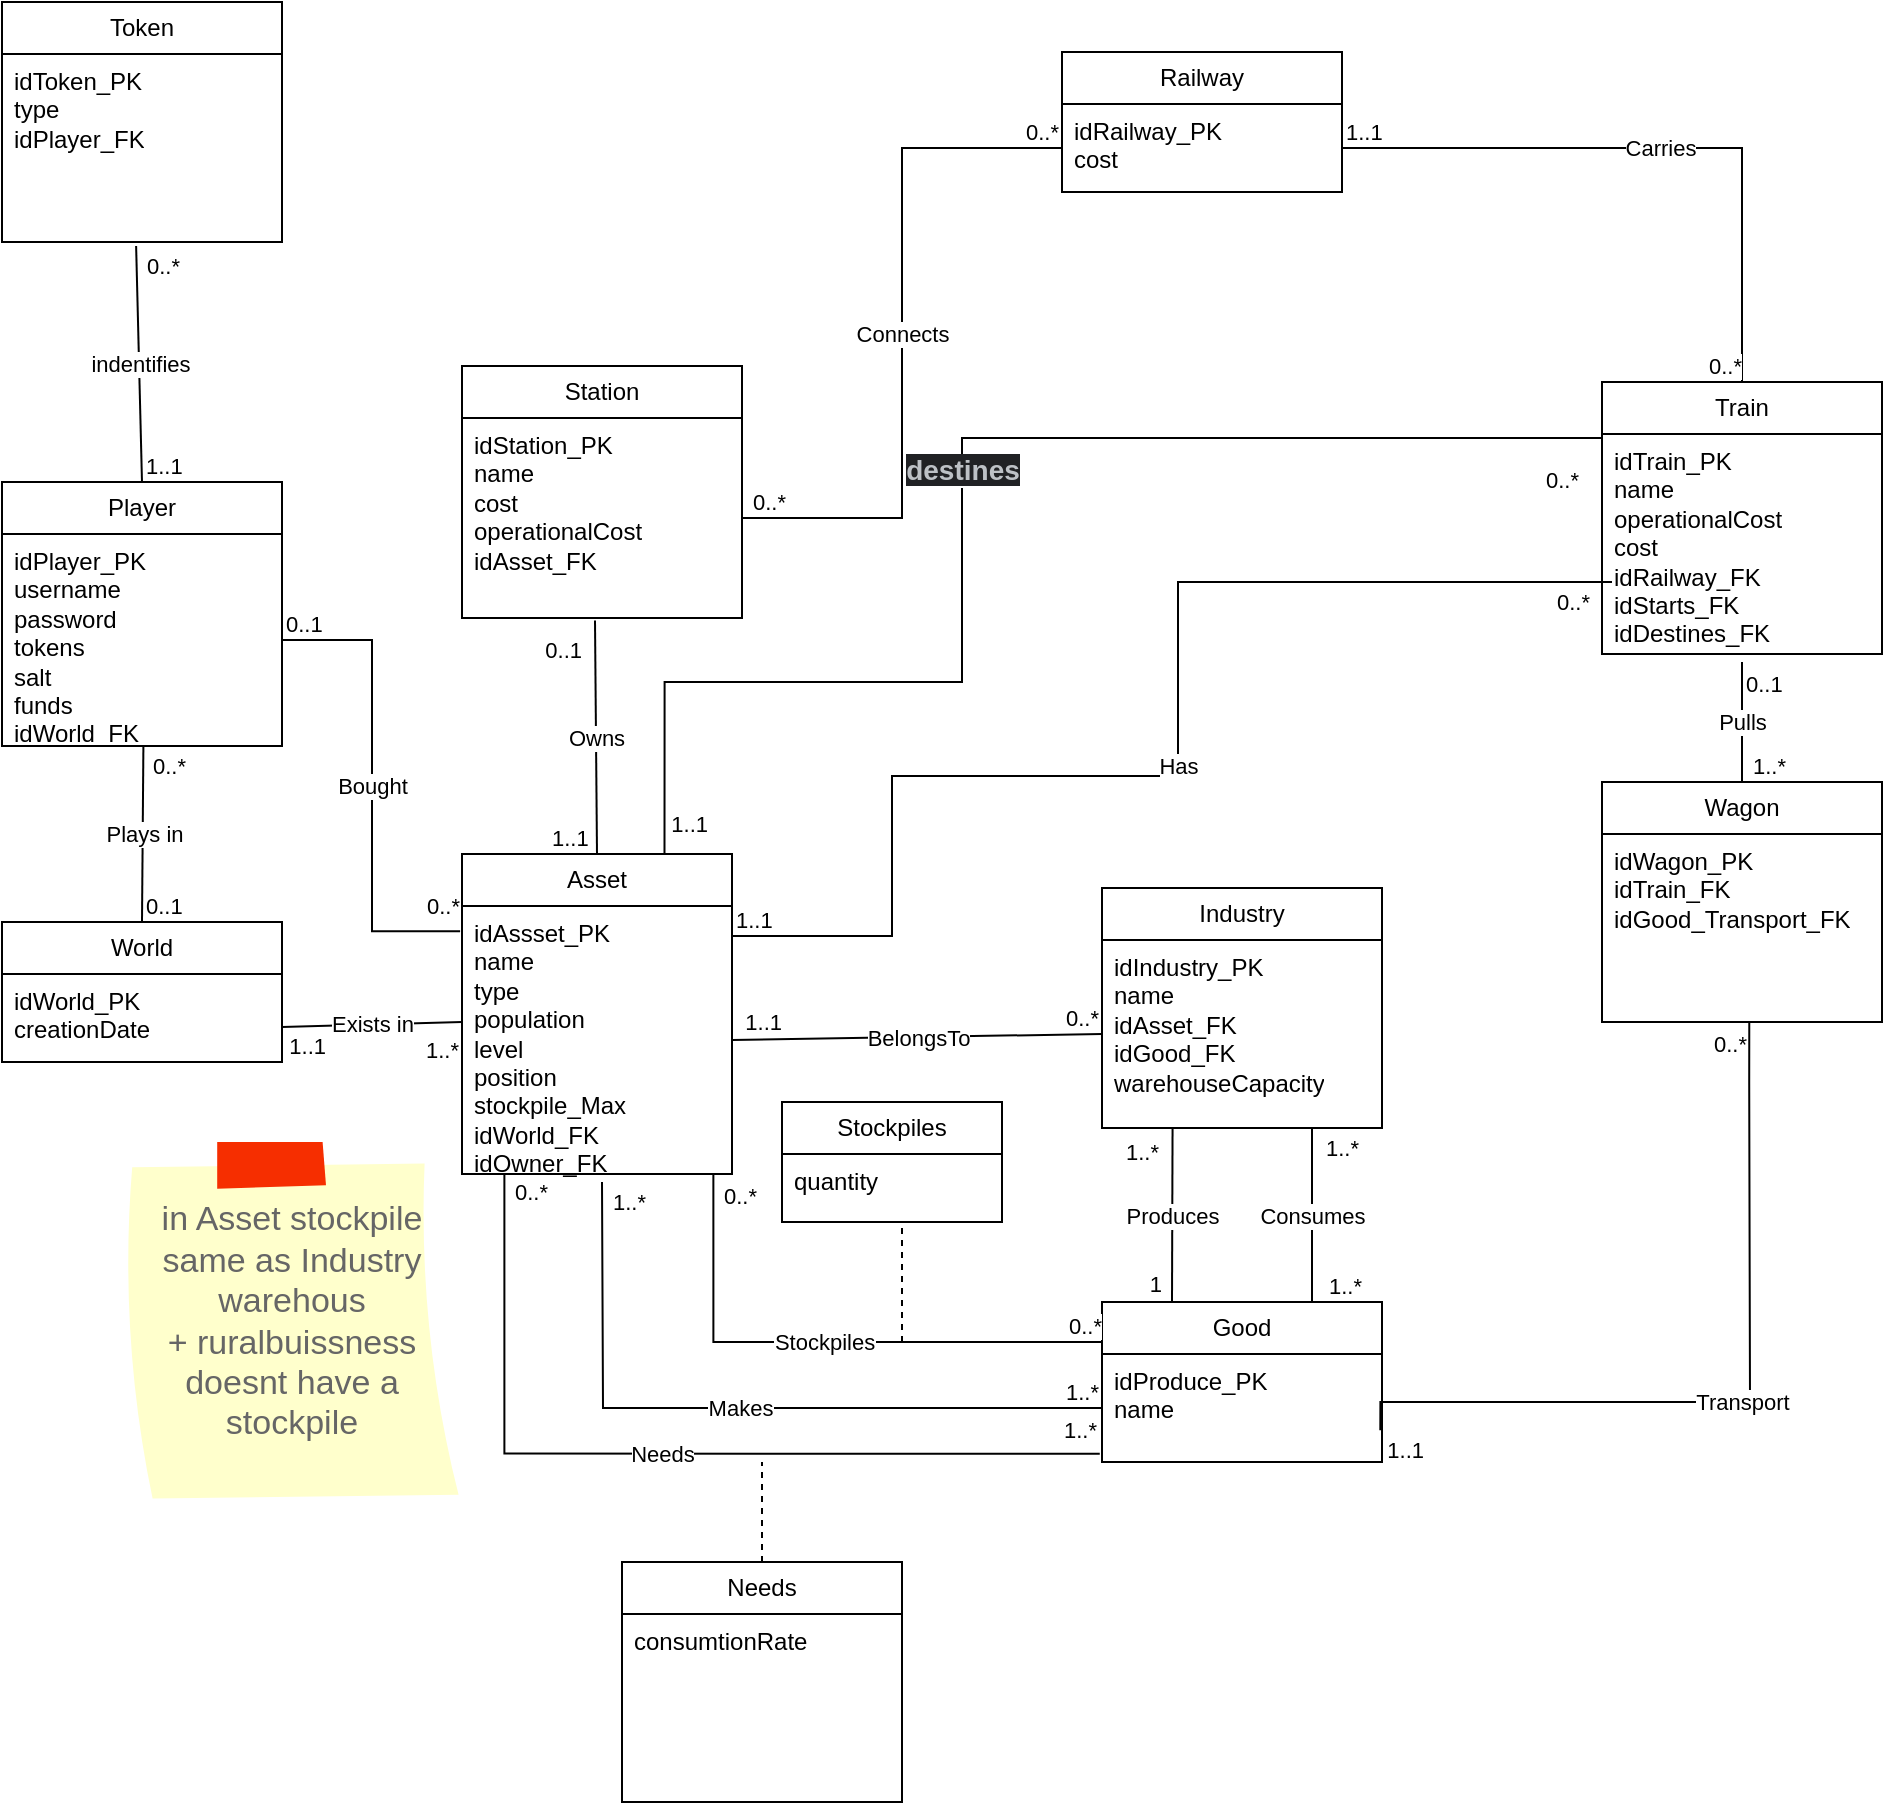 <mxfile>
    <diagram name="Page-1" id="iOuRqfUdjlF2QSnf6yrc">
        <mxGraphModel dx="678" dy="1501" grid="1" gridSize="10" guides="1" tooltips="1" connect="1" arrows="1" fold="1" page="1" pageScale="1" pageWidth="850" pageHeight="1100" math="0" shadow="0">
            <root>
                <mxCell id="0"/>
                <mxCell id="1" parent="0"/>
                <mxCell id="L3EQUS6Kodnhl2BeCCfc-5" value="Industry" style="swimlane;fontStyle=0;childLayout=stackLayout;horizontal=1;startSize=26;fillColor=none;horizontalStack=0;resizeParent=1;resizeParentMax=0;resizeLast=0;collapsible=1;marginBottom=0;whiteSpace=wrap;html=1;" parent="1" vertex="1">
                    <mxGeometry x="610" y="283" width="140" height="120" as="geometry"/>
                </mxCell>
                <mxCell id="L3EQUS6Kodnhl2BeCCfc-6" value="idIndustry_PK&lt;br&gt;name&lt;br&gt;idAsset_FK&lt;br&gt;idGood_FK&lt;br&gt;warehouseCapacity" style="text;strokeColor=none;fillColor=none;align=left;verticalAlign=top;spacingLeft=4;spacingRight=4;overflow=hidden;rotatable=0;points=[[0,0.5],[1,0.5]];portConstraint=eastwest;whiteSpace=wrap;html=1;" parent="L3EQUS6Kodnhl2BeCCfc-5" vertex="1">
                    <mxGeometry y="26" width="140" height="94" as="geometry"/>
                </mxCell>
                <mxCell id="L3EQUS6Kodnhl2BeCCfc-13" value="Railway" style="swimlane;fontStyle=0;childLayout=stackLayout;horizontal=1;startSize=26;fillColor=none;horizontalStack=0;resizeParent=1;resizeParentMax=0;resizeLast=0;collapsible=1;marginBottom=0;whiteSpace=wrap;html=1;" parent="1" vertex="1">
                    <mxGeometry x="590" y="-135" width="140" height="70" as="geometry"/>
                </mxCell>
                <mxCell id="L3EQUS6Kodnhl2BeCCfc-14" value="idRailway_PK&lt;br&gt;cost" style="text;strokeColor=none;fillColor=none;align=left;verticalAlign=top;spacingLeft=4;spacingRight=4;overflow=hidden;rotatable=0;points=[[0,0.5],[1,0.5]];portConstraint=eastwest;whiteSpace=wrap;html=1;" parent="L3EQUS6Kodnhl2BeCCfc-13" vertex="1">
                    <mxGeometry y="26" width="140" height="44" as="geometry"/>
                </mxCell>
                <mxCell id="L3EQUS6Kodnhl2BeCCfc-15" value="Station" style="swimlane;fontStyle=0;childLayout=stackLayout;horizontal=1;startSize=26;fillColor=none;horizontalStack=0;resizeParent=1;resizeParentMax=0;resizeLast=0;collapsible=1;marginBottom=0;whiteSpace=wrap;html=1;" parent="1" vertex="1">
                    <mxGeometry x="290" y="22" width="140" height="126" as="geometry"/>
                </mxCell>
                <mxCell id="L3EQUS6Kodnhl2BeCCfc-16" value="idStation_PK&lt;br&gt;name&lt;br&gt;cost&lt;br&gt;operationalCost&lt;br&gt;idAsset_FK" style="text;strokeColor=none;fillColor=none;align=left;verticalAlign=top;spacingLeft=4;spacingRight=4;overflow=hidden;rotatable=0;points=[[0,0.5],[1,0.5]];portConstraint=eastwest;whiteSpace=wrap;html=1;" parent="L3EQUS6Kodnhl2BeCCfc-15" vertex="1">
                    <mxGeometry y="26" width="140" height="100" as="geometry"/>
                </mxCell>
                <mxCell id="L3EQUS6Kodnhl2BeCCfc-17" value="World" style="swimlane;fontStyle=0;childLayout=stackLayout;horizontal=1;startSize=26;fillColor=none;horizontalStack=0;resizeParent=1;resizeParentMax=0;resizeLast=0;collapsible=1;marginBottom=0;whiteSpace=wrap;html=1;" parent="1" vertex="1">
                    <mxGeometry x="60" y="300" width="140" height="70" as="geometry"/>
                </mxCell>
                <mxCell id="L3EQUS6Kodnhl2BeCCfc-18" value="idWorld_PK&lt;br&gt;creationDate" style="text;strokeColor=none;fillColor=none;align=left;verticalAlign=top;spacingLeft=4;spacingRight=4;overflow=hidden;rotatable=0;points=[[0,0.5],[1,0.5]];portConstraint=eastwest;whiteSpace=wrap;html=1;" parent="L3EQUS6Kodnhl2BeCCfc-17" vertex="1">
                    <mxGeometry y="26" width="140" height="44" as="geometry"/>
                </mxCell>
                <mxCell id="L3EQUS6Kodnhl2BeCCfc-19" value="Player" style="swimlane;fontStyle=0;childLayout=stackLayout;horizontal=1;startSize=26;fillColor=none;horizontalStack=0;resizeParent=1;resizeParentMax=0;resizeLast=0;collapsible=1;marginBottom=0;whiteSpace=wrap;html=1;" parent="1" vertex="1">
                    <mxGeometry x="60" y="80" width="140" height="132" as="geometry"/>
                </mxCell>
                <mxCell id="L3EQUS6Kodnhl2BeCCfc-20" value="idPlayer_PK&lt;br&gt;username&lt;br&gt;password&lt;br&gt;tokens&lt;br&gt;salt&lt;br&gt;funds&lt;br&gt;idWorld_FK" style="text;strokeColor=none;fillColor=none;align=left;verticalAlign=top;spacingLeft=4;spacingRight=4;overflow=hidden;rotatable=0;points=[[0,0.5],[1,0.5]];portConstraint=eastwest;whiteSpace=wrap;html=1;" parent="L3EQUS6Kodnhl2BeCCfc-19" vertex="1">
                    <mxGeometry y="26" width="140" height="106" as="geometry"/>
                </mxCell>
                <mxCell id="L3EQUS6Kodnhl2BeCCfc-29" value="Good" style="swimlane;fontStyle=0;childLayout=stackLayout;horizontal=1;startSize=26;fillColor=none;horizontalStack=0;resizeParent=1;resizeParentMax=0;resizeLast=0;collapsible=1;marginBottom=0;whiteSpace=wrap;html=1;" parent="1" vertex="1">
                    <mxGeometry x="610" y="490" width="140" height="80" as="geometry"/>
                </mxCell>
                <mxCell id="L3EQUS6Kodnhl2BeCCfc-30" value="idProduce_PK&lt;br&gt;name" style="text;strokeColor=none;fillColor=none;align=left;verticalAlign=top;spacingLeft=4;spacingRight=4;overflow=hidden;rotatable=0;points=[[0,0.5],[1,0.5]];portConstraint=eastwest;whiteSpace=wrap;html=1;" parent="L3EQUS6Kodnhl2BeCCfc-29" vertex="1">
                    <mxGeometry y="26" width="140" height="54" as="geometry"/>
                </mxCell>
                <mxCell id="L3EQUS6Kodnhl2BeCCfc-33" value="Train" style="swimlane;fontStyle=0;childLayout=stackLayout;horizontal=1;startSize=26;fillColor=none;horizontalStack=0;resizeParent=1;resizeParentMax=0;resizeLast=0;collapsible=1;marginBottom=0;whiteSpace=wrap;html=1;" parent="1" vertex="1">
                    <mxGeometry x="860" y="30" width="140" height="136" as="geometry"/>
                </mxCell>
                <mxCell id="L3EQUS6Kodnhl2BeCCfc-34" value="idTrain_PK&lt;br&gt;name&lt;br&gt;operationalCost&lt;br&gt;cost&lt;br&gt;idRailway_FK&lt;br&gt;idStarts_FK&lt;br&gt;idDestines_FK" style="text;strokeColor=none;fillColor=none;align=left;verticalAlign=top;spacingLeft=4;spacingRight=4;overflow=hidden;rotatable=0;points=[[0,0.5],[1,0.5]];portConstraint=eastwest;whiteSpace=wrap;html=1;" parent="L3EQUS6Kodnhl2BeCCfc-33" vertex="1">
                    <mxGeometry y="26" width="140" height="110" as="geometry"/>
                </mxCell>
                <mxCell id="25" value="" style="endArrow=none;html=1;rounded=0;endFill=0;entryX=0.5;entryY=0;entryDx=0;entryDy=0;" parent="L3EQUS6Kodnhl2BeCCfc-33" target="23" edge="1">
                    <mxGeometry relative="1" as="geometry">
                        <mxPoint x="70" y="140" as="sourcePoint"/>
                        <mxPoint x="69.71" y="180" as="targetPoint"/>
                    </mxGeometry>
                </mxCell>
                <mxCell id="26" value="Pulls" style="edgeLabel;resizable=0;html=1;align=center;verticalAlign=middle;" parent="25" connectable="0" vertex="1">
                    <mxGeometry relative="1" as="geometry"/>
                </mxCell>
                <mxCell id="27" value="0..1" style="edgeLabel;resizable=0;html=1;align=left;verticalAlign=bottom;" parent="25" connectable="0" vertex="1">
                    <mxGeometry x="-1" relative="1" as="geometry">
                        <mxPoint y="19" as="offset"/>
                    </mxGeometry>
                </mxCell>
                <mxCell id="28" value="1..*" style="edgeLabel;resizable=0;html=1;align=right;verticalAlign=bottom;" parent="25" connectable="0" vertex="1">
                    <mxGeometry x="1" relative="1" as="geometry">
                        <mxPoint x="22" as="offset"/>
                    </mxGeometry>
                </mxCell>
                <mxCell id="L3EQUS6Kodnhl2BeCCfc-40" value="" style="endArrow=none;html=1;rounded=0;endFill=0;entryX=0.25;entryY=0;entryDx=0;entryDy=0;exitX=0.252;exitY=1;exitDx=0;exitDy=0;exitPerimeter=0;" parent="1" source="L3EQUS6Kodnhl2BeCCfc-6" target="L3EQUS6Kodnhl2BeCCfc-29" edge="1">
                    <mxGeometry relative="1" as="geometry">
                        <mxPoint x="645" y="390" as="sourcePoint"/>
                        <mxPoint x="570" y="600" as="targetPoint"/>
                    </mxGeometry>
                </mxCell>
                <mxCell id="L3EQUS6Kodnhl2BeCCfc-41" value="Produces" style="edgeLabel;resizable=0;html=1;align=center;verticalAlign=middle;" parent="L3EQUS6Kodnhl2BeCCfc-40" connectable="0" vertex="1">
                    <mxGeometry relative="1" as="geometry"/>
                </mxCell>
                <mxCell id="L3EQUS6Kodnhl2BeCCfc-42" value="1..*" style="edgeLabel;resizable=0;html=1;align=left;verticalAlign=bottom;" parent="L3EQUS6Kodnhl2BeCCfc-40" connectable="0" vertex="1">
                    <mxGeometry x="-1" relative="1" as="geometry">
                        <mxPoint x="-25" y="20" as="offset"/>
                    </mxGeometry>
                </mxCell>
                <mxCell id="L3EQUS6Kodnhl2BeCCfc-43" value="1" style="edgeLabel;resizable=0;html=1;align=right;verticalAlign=bottom;" parent="L3EQUS6Kodnhl2BeCCfc-40" connectable="0" vertex="1">
                    <mxGeometry x="1" relative="1" as="geometry">
                        <mxPoint x="-5" as="offset"/>
                    </mxGeometry>
                </mxCell>
                <mxCell id="L3EQUS6Kodnhl2BeCCfc-44" value="" style="endArrow=none;html=1;rounded=0;endFill=0;entryX=0.75;entryY=0;entryDx=0;entryDy=0;exitX=0.75;exitY=1;exitDx=0;exitDy=0;" parent="1" source="L3EQUS6Kodnhl2BeCCfc-5" target="L3EQUS6Kodnhl2BeCCfc-29" edge="1">
                    <mxGeometry relative="1" as="geometry">
                        <mxPoint x="710" y="390" as="sourcePoint"/>
                        <mxPoint x="700" y="630" as="targetPoint"/>
                    </mxGeometry>
                </mxCell>
                <mxCell id="L3EQUS6Kodnhl2BeCCfc-45" value="Consumes" style="edgeLabel;resizable=0;html=1;align=center;verticalAlign=middle;" parent="L3EQUS6Kodnhl2BeCCfc-44" connectable="0" vertex="1">
                    <mxGeometry relative="1" as="geometry"/>
                </mxCell>
                <mxCell id="L3EQUS6Kodnhl2BeCCfc-46" value="1..*" style="edgeLabel;resizable=0;html=1;align=left;verticalAlign=bottom;" parent="L3EQUS6Kodnhl2BeCCfc-44" connectable="0" vertex="1">
                    <mxGeometry x="-1" relative="1" as="geometry">
                        <mxPoint x="5" y="18" as="offset"/>
                    </mxGeometry>
                </mxCell>
                <mxCell id="L3EQUS6Kodnhl2BeCCfc-47" value="1..*" style="edgeLabel;resizable=0;html=1;align=right;verticalAlign=bottom;" parent="L3EQUS6Kodnhl2BeCCfc-44" connectable="0" vertex="1">
                    <mxGeometry x="1" relative="1" as="geometry">
                        <mxPoint x="25" as="offset"/>
                    </mxGeometry>
                </mxCell>
                <mxCell id="L3EQUS6Kodnhl2BeCCfc-49" value="" style="endArrow=none;html=1;rounded=0;endFill=0;exitX=0;exitY=0.5;exitDx=0;exitDy=0;entryX=1;entryY=0.5;entryDx=0;entryDy=0;" parent="1" source="L3EQUS6Kodnhl2BeCCfc-6" target="8" edge="1">
                    <mxGeometry relative="1" as="geometry">
                        <mxPoint x="520" y="290" as="sourcePoint"/>
                        <mxPoint x="460" y="348" as="targetPoint"/>
                    </mxGeometry>
                </mxCell>
                <mxCell id="L3EQUS6Kodnhl2BeCCfc-50" value="BelongsTo" style="edgeLabel;resizable=0;html=1;align=center;verticalAlign=middle;" parent="L3EQUS6Kodnhl2BeCCfc-49" connectable="0" vertex="1">
                    <mxGeometry relative="1" as="geometry"/>
                </mxCell>
                <mxCell id="L3EQUS6Kodnhl2BeCCfc-51" value="0..*" style="edgeLabel;resizable=0;html=1;align=left;verticalAlign=bottom;" parent="L3EQUS6Kodnhl2BeCCfc-49" connectable="0" vertex="1">
                    <mxGeometry x="-1" relative="1" as="geometry">
                        <mxPoint x="-20" as="offset"/>
                    </mxGeometry>
                </mxCell>
                <mxCell id="L3EQUS6Kodnhl2BeCCfc-52" value="1..1" style="edgeLabel;resizable=0;html=1;align=right;verticalAlign=bottom;" parent="L3EQUS6Kodnhl2BeCCfc-49" connectable="0" vertex="1">
                    <mxGeometry x="1" relative="1" as="geometry">
                        <mxPoint x="25" as="offset"/>
                    </mxGeometry>
                </mxCell>
                <mxCell id="L3EQUS6Kodnhl2BeCCfc-53" value="" style="endArrow=none;html=1;rounded=0;endFill=0;exitX=1;exitY=0.5;exitDx=0;exitDy=0;entryX=0.5;entryY=0;entryDx=0;entryDy=0;edgeStyle=orthogonalEdgeStyle;" parent="1" source="L3EQUS6Kodnhl2BeCCfc-14" target="L3EQUS6Kodnhl2BeCCfc-33" edge="1">
                    <mxGeometry relative="1" as="geometry">
                        <mxPoint x="740" y="185" as="sourcePoint"/>
                        <mxPoint x="900" y="185" as="targetPoint"/>
                    </mxGeometry>
                </mxCell>
                <mxCell id="L3EQUS6Kodnhl2BeCCfc-54" value="Carries" style="edgeLabel;resizable=0;html=1;align=center;verticalAlign=middle;" parent="L3EQUS6Kodnhl2BeCCfc-53" connectable="0" vertex="1">
                    <mxGeometry relative="1" as="geometry"/>
                </mxCell>
                <mxCell id="L3EQUS6Kodnhl2BeCCfc-55" value="1..1" style="edgeLabel;resizable=0;html=1;align=left;verticalAlign=bottom;" parent="L3EQUS6Kodnhl2BeCCfc-53" connectable="0" vertex="1">
                    <mxGeometry x="-1" relative="1" as="geometry"/>
                </mxCell>
                <mxCell id="L3EQUS6Kodnhl2BeCCfc-56" value="0..*" style="edgeLabel;resizable=0;html=1;align=right;verticalAlign=bottom;" parent="L3EQUS6Kodnhl2BeCCfc-53" connectable="0" vertex="1">
                    <mxGeometry x="1" relative="1" as="geometry"/>
                </mxCell>
                <mxCell id="L3EQUS6Kodnhl2BeCCfc-58" value="" style="endArrow=none;html=1;rounded=0;endFill=0;entryX=0;entryY=0.25;entryDx=0;entryDy=0;edgeStyle=orthogonalEdgeStyle;exitX=0.931;exitY=1.003;exitDx=0;exitDy=0;exitPerimeter=0;" parent="1" source="8" target="L3EQUS6Kodnhl2BeCCfc-29" edge="1">
                    <mxGeometry relative="1" as="geometry">
                        <mxPoint x="355" y="440" as="sourcePoint"/>
                        <mxPoint x="990" y="420" as="targetPoint"/>
                        <Array as="points">
                            <mxPoint x="416" y="510"/>
                        </Array>
                    </mxGeometry>
                </mxCell>
                <mxCell id="L3EQUS6Kodnhl2BeCCfc-59" value="Stockpiles" style="edgeLabel;resizable=0;html=1;align=center;verticalAlign=middle;" parent="L3EQUS6Kodnhl2BeCCfc-58" connectable="0" vertex="1">
                    <mxGeometry relative="1" as="geometry"/>
                </mxCell>
                <mxCell id="L3EQUS6Kodnhl2BeCCfc-60" value="0..*" style="edgeLabel;resizable=0;html=1;align=left;verticalAlign=bottom;" parent="L3EQUS6Kodnhl2BeCCfc-58" connectable="0" vertex="1">
                    <mxGeometry x="-1" relative="1" as="geometry">
                        <mxPoint x="3" y="19" as="offset"/>
                    </mxGeometry>
                </mxCell>
                <mxCell id="L3EQUS6Kodnhl2BeCCfc-61" value="0..*" style="edgeLabel;resizable=0;html=1;align=right;verticalAlign=bottom;" parent="L3EQUS6Kodnhl2BeCCfc-58" connectable="0" vertex="1">
                    <mxGeometry x="1" relative="1" as="geometry">
                        <mxPoint as="offset"/>
                    </mxGeometry>
                </mxCell>
                <mxCell id="L3EQUS6Kodnhl2BeCCfc-66" value="" style="endArrow=none;html=1;rounded=0;endFill=0;entryX=0.475;entryY=1.012;entryDx=0;entryDy=0;entryPerimeter=0;exitX=0.5;exitY=0;exitDx=0;exitDy=0;" parent="1" source="7" target="L3EQUS6Kodnhl2BeCCfc-16" edge="1">
                    <mxGeometry relative="1" as="geometry">
                        <mxPoint x="357" y="230" as="sourcePoint"/>
                        <mxPoint x="599" y="117" as="targetPoint"/>
                    </mxGeometry>
                </mxCell>
                <mxCell id="L3EQUS6Kodnhl2BeCCfc-67" value="Owns" style="edgeLabel;resizable=0;html=1;align=center;verticalAlign=middle;" parent="L3EQUS6Kodnhl2BeCCfc-66" connectable="0" vertex="1">
                    <mxGeometry relative="1" as="geometry"/>
                </mxCell>
                <mxCell id="L3EQUS6Kodnhl2BeCCfc-68" value="1..1" style="edgeLabel;resizable=0;html=1;align=left;verticalAlign=bottom;" parent="L3EQUS6Kodnhl2BeCCfc-66" connectable="0" vertex="1">
                    <mxGeometry x="-1" relative="1" as="geometry">
                        <mxPoint x="-25" as="offset"/>
                    </mxGeometry>
                </mxCell>
                <mxCell id="L3EQUS6Kodnhl2BeCCfc-69" value="0..1" style="edgeLabel;resizable=0;html=1;align=right;verticalAlign=bottom;" parent="L3EQUS6Kodnhl2BeCCfc-66" connectable="0" vertex="1">
                    <mxGeometry x="1" relative="1" as="geometry">
                        <mxPoint x="-6" y="23" as="offset"/>
                    </mxGeometry>
                </mxCell>
                <mxCell id="2" value="" style="endArrow=none;html=1;rounded=0;endFill=0;entryX=1;entryY=0.5;entryDx=0;entryDy=0;exitX=0;exitY=0.5;exitDx=0;exitDy=0;edgeStyle=orthogonalEdgeStyle;" parent="1" source="L3EQUS6Kodnhl2BeCCfc-14" target="L3EQUS6Kodnhl2BeCCfc-16" edge="1">
                    <mxGeometry relative="1" as="geometry">
                        <mxPoint x="939.76" y="170" as="sourcePoint"/>
                        <mxPoint x="480" y="170.0" as="targetPoint"/>
                    </mxGeometry>
                </mxCell>
                <mxCell id="3" value="Connects" style="edgeLabel;resizable=0;html=1;align=center;verticalAlign=middle;" parent="2" connectable="0" vertex="1">
                    <mxGeometry relative="1" as="geometry"/>
                </mxCell>
                <mxCell id="4" value="0..*" style="edgeLabel;resizable=0;html=1;align=left;verticalAlign=bottom;" parent="2" connectable="0" vertex="1">
                    <mxGeometry x="-1" relative="1" as="geometry">
                        <mxPoint x="-20" as="offset"/>
                    </mxGeometry>
                </mxCell>
                <mxCell id="5" value="0..*" style="edgeLabel;resizable=0;html=1;align=right;verticalAlign=bottom;" parent="2" connectable="0" vertex="1">
                    <mxGeometry x="1" relative="1" as="geometry">
                        <mxPoint x="22" as="offset"/>
                    </mxGeometry>
                </mxCell>
                <mxCell id="7" value="Asset" style="swimlane;fontStyle=0;childLayout=stackLayout;horizontal=1;startSize=26;fillColor=none;horizontalStack=0;resizeParent=1;resizeParentMax=0;resizeLast=0;collapsible=1;marginBottom=0;whiteSpace=wrap;html=1;" parent="1" vertex="1">
                    <mxGeometry x="290" y="266" width="135" height="160" as="geometry"/>
                </mxCell>
                <mxCell id="8" value="idAssset_PK&lt;br&gt;name&lt;br&gt;type&lt;br&gt;population&lt;br&gt;level&lt;br&gt;position&lt;br&gt;stockpile_Max&lt;br&gt;idWorld_FK&lt;br&gt;idOwner_FK" style="text;strokeColor=none;fillColor=none;align=left;verticalAlign=top;spacingLeft=4;spacingRight=4;overflow=hidden;rotatable=0;points=[[0,0.5],[1,0.5]];portConstraint=eastwest;whiteSpace=wrap;html=1;" parent="7" vertex="1">
                    <mxGeometry y="26" width="135" height="134" as="geometry"/>
                </mxCell>
                <mxCell id="9" value="" style="endArrow=none;html=1;rounded=0;endFill=0;entryX=0.505;entryY=1;entryDx=0;entryDy=0;entryPerimeter=0;exitX=0.5;exitY=0;exitDx=0;exitDy=0;" parent="1" source="L3EQUS6Kodnhl2BeCCfc-17" target="L3EQUS6Kodnhl2BeCCfc-20" edge="1">
                    <mxGeometry relative="1" as="geometry">
                        <mxPoint x="529.76" y="240" as="sourcePoint"/>
                        <mxPoint x="70" y="240" as="targetPoint"/>
                    </mxGeometry>
                </mxCell>
                <mxCell id="10" value="Plays in" style="edgeLabel;resizable=0;html=1;align=center;verticalAlign=middle;" parent="9" connectable="0" vertex="1">
                    <mxGeometry relative="1" as="geometry"/>
                </mxCell>
                <mxCell id="11" value="0..1" style="edgeLabel;resizable=0;html=1;align=left;verticalAlign=bottom;" parent="9" connectable="0" vertex="1">
                    <mxGeometry x="-1" relative="1" as="geometry"/>
                </mxCell>
                <mxCell id="12" value="0..*" style="edgeLabel;resizable=0;html=1;align=right;verticalAlign=bottom;" parent="9" connectable="0" vertex="1">
                    <mxGeometry x="1" relative="1" as="geometry">
                        <mxPoint x="22" y="18" as="offset"/>
                    </mxGeometry>
                </mxCell>
                <mxCell id="13" value="" style="endArrow=none;html=1;rounded=0;endFill=0;entryX=1;entryY=0.75;entryDx=0;entryDy=0;" parent="1" target="L3EQUS6Kodnhl2BeCCfc-17" edge="1">
                    <mxGeometry relative="1" as="geometry">
                        <mxPoint x="290" y="350" as="sourcePoint"/>
                        <mxPoint x="90" y="510" as="targetPoint"/>
                    </mxGeometry>
                </mxCell>
                <mxCell id="14" value="Exists in" style="edgeLabel;resizable=0;html=1;align=center;verticalAlign=middle;" parent="13" connectable="0" vertex="1">
                    <mxGeometry relative="1" as="geometry"/>
                </mxCell>
                <mxCell id="15" value="1..*" style="edgeLabel;resizable=0;html=1;align=left;verticalAlign=bottom;" parent="13" connectable="0" vertex="1">
                    <mxGeometry x="-1" relative="1" as="geometry">
                        <mxPoint x="-20" y="22" as="offset"/>
                    </mxGeometry>
                </mxCell>
                <mxCell id="16" value="1..1" style="edgeLabel;resizable=0;html=1;align=right;verticalAlign=bottom;" parent="13" connectable="0" vertex="1">
                    <mxGeometry x="1" relative="1" as="geometry">
                        <mxPoint x="22" y="18" as="offset"/>
                    </mxGeometry>
                </mxCell>
                <mxCell id="18" value="" style="endArrow=none;html=1;rounded=0;endFill=0;entryX=0.994;entryY=0.706;entryDx=0;entryDy=0;entryPerimeter=0;edgeStyle=orthogonalEdgeStyle;exitX=0.526;exitY=0.996;exitDx=0;exitDy=0;exitPerimeter=0;" parent="1" source="24" target="L3EQUS6Kodnhl2BeCCfc-30" edge="1">
                    <mxGeometry relative="1" as="geometry">
                        <mxPoint x="934" y="330" as="sourcePoint"/>
                        <mxPoint x="930" y="520" as="targetPoint"/>
                        <Array as="points">
                            <mxPoint x="934" y="380"/>
                            <mxPoint x="934" y="380"/>
                            <mxPoint x="934" y="540"/>
                        </Array>
                    </mxGeometry>
                </mxCell>
                <mxCell id="19" value="Transport" style="edgeLabel;resizable=0;html=1;align=center;verticalAlign=middle;" parent="18" connectable="0" vertex="1">
                    <mxGeometry relative="1" as="geometry"/>
                </mxCell>
                <mxCell id="20" value="0..*" style="edgeLabel;resizable=0;html=1;align=left;verticalAlign=bottom;" parent="18" connectable="0" vertex="1">
                    <mxGeometry x="-1" relative="1" as="geometry">
                        <mxPoint x="-20" y="20" as="offset"/>
                    </mxGeometry>
                </mxCell>
                <mxCell id="21" value="1..1" style="edgeLabel;resizable=0;html=1;align=right;verticalAlign=bottom;" parent="18" connectable="0" vertex="1">
                    <mxGeometry x="1" relative="1" as="geometry">
                        <mxPoint x="22" y="18" as="offset"/>
                    </mxGeometry>
                </mxCell>
                <mxCell id="22" value="in Asset stockpile same as Industry warehous&lt;br&gt;+ ruralbuissness doesnt have a stockpile" style="strokeWidth=1;shadow=0;dashed=0;align=center;html=1;shape=mxgraph.mockup.text.stickyNote2;fontColor=#666666;mainText=;fontSize=17;whiteSpace=wrap;fillColor=#ffffcc;strokeColor=#F62E00;" parent="1" vertex="1">
                    <mxGeometry x="120" y="410" width="170" height="180" as="geometry"/>
                </mxCell>
                <mxCell id="23" value="Wagon" style="swimlane;fontStyle=0;childLayout=stackLayout;horizontal=1;startSize=26;fillColor=none;horizontalStack=0;resizeParent=1;resizeParentMax=0;resizeLast=0;collapsible=1;marginBottom=0;whiteSpace=wrap;html=1;" parent="1" vertex="1">
                    <mxGeometry x="860" y="230" width="140" height="120" as="geometry"/>
                </mxCell>
                <mxCell id="24" value="idWagon_PK&lt;br&gt;idTrain_FK&lt;br&gt;idGood_Transport_FK" style="text;strokeColor=none;fillColor=none;align=left;verticalAlign=top;spacingLeft=4;spacingRight=4;overflow=hidden;rotatable=0;points=[[0,0.5],[1,0.5]];portConstraint=eastwest;whiteSpace=wrap;html=1;" parent="23" vertex="1">
                    <mxGeometry y="26" width="140" height="94" as="geometry"/>
                </mxCell>
                <mxCell id="31" value="" style="endArrow=none;html=1;rounded=0;endFill=0;exitX=-0.008;exitY=0.923;exitDx=0;exitDy=0;edgeStyle=orthogonalEdgeStyle;entryX=0.157;entryY=0.996;entryDx=0;entryDy=0;entryPerimeter=0;exitPerimeter=0;" parent="1" source="L3EQUS6Kodnhl2BeCCfc-30" target="8" edge="1">
                    <mxGeometry relative="1" as="geometry">
                        <mxPoint x="570" y="549" as="sourcePoint"/>
                        <mxPoint x="340" y="440" as="targetPoint"/>
                    </mxGeometry>
                </mxCell>
                <mxCell id="32" value="Needs" style="edgeLabel;resizable=0;html=1;align=center;verticalAlign=middle;" parent="31" connectable="0" vertex="1">
                    <mxGeometry relative="1" as="geometry"/>
                </mxCell>
                <mxCell id="33" value="1..*" style="edgeLabel;resizable=0;html=1;align=left;verticalAlign=bottom;" parent="31" connectable="0" vertex="1">
                    <mxGeometry x="-1" relative="1" as="geometry">
                        <mxPoint x="-20" y="-3" as="offset"/>
                    </mxGeometry>
                </mxCell>
                <mxCell id="34" value="0..*" style="edgeLabel;resizable=0;html=1;align=right;verticalAlign=bottom;" parent="31" connectable="0" vertex="1">
                    <mxGeometry x="1" relative="1" as="geometry">
                        <mxPoint x="22" y="18" as="offset"/>
                    </mxGeometry>
                </mxCell>
                <mxCell id="35" value="" style="endArrow=none;html=1;rounded=0;endFill=0;endSize=5;dashed=1;" parent="1" edge="1">
                    <mxGeometry relative="1" as="geometry">
                        <mxPoint x="440" y="620" as="sourcePoint"/>
                        <mxPoint x="440" y="570" as="targetPoint"/>
                    </mxGeometry>
                </mxCell>
                <mxCell id="39" value="Needs" style="swimlane;fontStyle=0;childLayout=stackLayout;horizontal=1;startSize=26;fillColor=none;horizontalStack=0;resizeParent=1;resizeParentMax=0;resizeLast=0;collapsible=1;marginBottom=0;whiteSpace=wrap;html=1;" parent="1" vertex="1">
                    <mxGeometry x="370" y="620" width="140" height="120" as="geometry"/>
                </mxCell>
                <mxCell id="40" value="consumtionRate" style="text;strokeColor=none;fillColor=none;align=left;verticalAlign=top;spacingLeft=4;spacingRight=4;overflow=hidden;rotatable=0;points=[[0,0.5],[1,0.5]];portConstraint=eastwest;whiteSpace=wrap;html=1;" parent="39" vertex="1">
                    <mxGeometry y="26" width="140" height="94" as="geometry"/>
                </mxCell>
                <mxCell id="41" value="Token" style="swimlane;fontStyle=0;childLayout=stackLayout;horizontal=1;startSize=26;fillColor=none;horizontalStack=0;resizeParent=1;resizeParentMax=0;resizeLast=0;collapsible=1;marginBottom=0;whiteSpace=wrap;html=1;" parent="1" vertex="1">
                    <mxGeometry x="60" y="-160" width="140" height="120" as="geometry"/>
                </mxCell>
                <mxCell id="42" value="idToken_PK&lt;br&gt;type&lt;br&gt;idPlayer_FK" style="text;strokeColor=none;fillColor=none;align=left;verticalAlign=top;spacingLeft=4;spacingRight=4;overflow=hidden;rotatable=0;points=[[0,0.5],[1,0.5]];portConstraint=eastwest;whiteSpace=wrap;html=1;" parent="41" vertex="1">
                    <mxGeometry y="26" width="140" height="94" as="geometry"/>
                </mxCell>
                <mxCell id="43" value="" style="endArrow=none;html=1;rounded=0;endFill=0;entryX=0.479;entryY=1.021;entryDx=0;entryDy=0;entryPerimeter=0;exitX=0.5;exitY=0;exitDx=0;exitDy=0;" parent="1" source="L3EQUS6Kodnhl2BeCCfc-19" target="42" edge="1">
                    <mxGeometry relative="1" as="geometry">
                        <mxPoint x="829.76" y="-140" as="sourcePoint"/>
                        <mxPoint x="370" y="-140" as="targetPoint"/>
                    </mxGeometry>
                </mxCell>
                <mxCell id="44" value="indentifies" style="edgeLabel;resizable=0;html=1;align=center;verticalAlign=middle;" parent="43" connectable="0" vertex="1">
                    <mxGeometry relative="1" as="geometry"/>
                </mxCell>
                <mxCell id="45" value="1..1" style="edgeLabel;resizable=0;html=1;align=left;verticalAlign=bottom;" parent="43" connectable="0" vertex="1">
                    <mxGeometry x="-1" relative="1" as="geometry"/>
                </mxCell>
                <mxCell id="46" value="0..*" style="edgeLabel;resizable=0;html=1;align=right;verticalAlign=bottom;" parent="43" connectable="0" vertex="1">
                    <mxGeometry x="1" relative="1" as="geometry">
                        <mxPoint x="22" y="18" as="offset"/>
                    </mxGeometry>
                </mxCell>
                <mxCell id="47" value="" style="endArrow=none;html=1;rounded=0;endFill=0;entryX=-0.007;entryY=0.094;entryDx=0;entryDy=0;entryPerimeter=0;exitX=1;exitY=0.5;exitDx=0;exitDy=0;edgeStyle=orthogonalEdgeStyle;" parent="1" source="L3EQUS6Kodnhl2BeCCfc-20" target="8" edge="1">
                    <mxGeometry relative="1" as="geometry">
                        <mxPoint x="869.76" y="-100" as="sourcePoint"/>
                        <mxPoint x="410" y="-100" as="targetPoint"/>
                    </mxGeometry>
                </mxCell>
                <mxCell id="48" value="Bought" style="edgeLabel;resizable=0;html=1;align=center;verticalAlign=middle;" parent="47" connectable="0" vertex="1">
                    <mxGeometry relative="1" as="geometry"/>
                </mxCell>
                <mxCell id="49" value="0..1" style="edgeLabel;resizable=0;html=1;align=left;verticalAlign=bottom;" parent="47" connectable="0" vertex="1">
                    <mxGeometry x="-1" relative="1" as="geometry"/>
                </mxCell>
                <mxCell id="50" value="0..*" style="edgeLabel;resizable=0;html=1;align=right;verticalAlign=bottom;" parent="47" connectable="0" vertex="1">
                    <mxGeometry x="1" relative="1" as="geometry">
                        <mxPoint x="1" y="-4" as="offset"/>
                    </mxGeometry>
                </mxCell>
                <mxCell id="51" value="" style="endArrow=none;html=1;rounded=0;endFill=0;entryX=0.75;entryY=0;entryDx=0;entryDy=0;exitX=0;exitY=0.25;exitDx=0;exitDy=0;edgeStyle=orthogonalEdgeStyle;" edge="1" parent="1" source="L3EQUS6Kodnhl2BeCCfc-33" target="7">
                    <mxGeometry relative="1" as="geometry">
                        <mxPoint x="769.76" y="130" as="sourcePoint"/>
                        <mxPoint x="500" y="130" as="targetPoint"/>
                        <Array as="points">
                            <mxPoint x="540" y="58"/>
                            <mxPoint x="540" y="180"/>
                            <mxPoint x="391" y="180"/>
                        </Array>
                    </mxGeometry>
                </mxCell>
                <mxCell id="52" value="&lt;b style=&quot;color: rgb(189, 193, 198); font-family: arial, sans-serif; font-size: 14px; text-align: start; background-color: rgb(32, 33, 36);&quot;&gt;destines&lt;/b&gt;" style="edgeLabel;resizable=0;html=1;align=center;verticalAlign=middle;" connectable="0" vertex="1" parent="51">
                    <mxGeometry relative="1" as="geometry"/>
                </mxCell>
                <mxCell id="53" value="0..*" style="edgeLabel;resizable=0;html=1;align=left;verticalAlign=bottom;" connectable="0" vertex="1" parent="51">
                    <mxGeometry x="-1" relative="1" as="geometry">
                        <mxPoint x="-30" y="23" as="offset"/>
                    </mxGeometry>
                </mxCell>
                <mxCell id="54" value="1..1" style="edgeLabel;resizable=0;html=1;align=right;verticalAlign=bottom;" connectable="0" vertex="1" parent="51">
                    <mxGeometry x="1" relative="1" as="geometry">
                        <mxPoint x="22" y="-6" as="offset"/>
                    </mxGeometry>
                </mxCell>
                <mxCell id="55" value="" style="endArrow=none;html=1;rounded=0;endFill=0;entryX=0;entryY=0.798;entryDx=0;entryDy=0;entryPerimeter=0;edgeStyle=orthogonalEdgeStyle;" edge="1" parent="1">
                    <mxGeometry relative="1" as="geometry">
                        <mxPoint x="425" y="307" as="sourcePoint"/>
                        <mxPoint x="865" y="130.032" as="targetPoint"/>
                        <Array as="points">
                            <mxPoint x="505" y="307"/>
                            <mxPoint x="505" y="227"/>
                            <mxPoint x="648" y="227"/>
                            <mxPoint x="648" y="130"/>
                        </Array>
                    </mxGeometry>
                </mxCell>
                <mxCell id="56" value="Has" style="edgeLabel;resizable=0;html=1;align=center;verticalAlign=middle;" connectable="0" vertex="1" parent="55">
                    <mxGeometry relative="1" as="geometry"/>
                </mxCell>
                <mxCell id="57" value="1..1" style="edgeLabel;resizable=0;html=1;align=left;verticalAlign=bottom;" connectable="0" vertex="1" parent="55">
                    <mxGeometry x="-1" relative="1" as="geometry"/>
                </mxCell>
                <mxCell id="58" value="0..*" style="edgeLabel;resizable=0;html=1;align=right;verticalAlign=bottom;" connectable="0" vertex="1" parent="55">
                    <mxGeometry x="1" relative="1" as="geometry">
                        <mxPoint x="-10" y="18" as="offset"/>
                    </mxGeometry>
                </mxCell>
                <mxCell id="59" value="" style="endArrow=none;html=1;rounded=0;endFill=0;exitX=0;exitY=0.5;exitDx=0;exitDy=0;edgeStyle=orthogonalEdgeStyle;" edge="1" parent="1" source="L3EQUS6Kodnhl2BeCCfc-30">
                    <mxGeometry relative="1" as="geometry">
                        <mxPoint x="739.76" y="610" as="sourcePoint"/>
                        <mxPoint x="360" y="430" as="targetPoint"/>
                    </mxGeometry>
                </mxCell>
                <mxCell id="60" value="Makes" style="edgeLabel;resizable=0;html=1;align=center;verticalAlign=middle;" connectable="0" vertex="1" parent="59">
                    <mxGeometry relative="1" as="geometry"/>
                </mxCell>
                <mxCell id="61" value="1..*" style="edgeLabel;resizable=0;html=1;align=left;verticalAlign=bottom;" connectable="0" vertex="1" parent="59">
                    <mxGeometry x="-1" relative="1" as="geometry">
                        <mxPoint x="-20" as="offset"/>
                    </mxGeometry>
                </mxCell>
                <mxCell id="62" value="1..*" style="edgeLabel;resizable=0;html=1;align=right;verticalAlign=bottom;" connectable="0" vertex="1" parent="59">
                    <mxGeometry x="1" relative="1" as="geometry">
                        <mxPoint x="22" y="18" as="offset"/>
                    </mxGeometry>
                </mxCell>
                <mxCell id="63" value="Stockpiles" style="swimlane;fontStyle=0;childLayout=stackLayout;horizontal=1;startSize=26;fillColor=none;horizontalStack=0;resizeParent=1;resizeParentMax=0;resizeLast=0;collapsible=1;marginBottom=0;whiteSpace=wrap;html=1;" vertex="1" parent="1">
                    <mxGeometry x="450" y="390" width="110" height="60" as="geometry"/>
                </mxCell>
                <mxCell id="64" value="quantity" style="text;strokeColor=none;fillColor=none;align=left;verticalAlign=top;spacingLeft=4;spacingRight=4;overflow=hidden;rotatable=0;points=[[0,0.5],[1,0.5]];portConstraint=eastwest;whiteSpace=wrap;html=1;" vertex="1" parent="63">
                    <mxGeometry y="26" width="110" height="34" as="geometry"/>
                </mxCell>
                <mxCell id="65" value="" style="endArrow=none;html=1;rounded=0;endFill=0;endSize=5;dashed=1;" edge="1" parent="1">
                    <mxGeometry relative="1" as="geometry">
                        <mxPoint x="510" y="510" as="sourcePoint"/>
                        <mxPoint x="510" y="450" as="targetPoint"/>
                    </mxGeometry>
                </mxCell>
            </root>
        </mxGraphModel>
    </diagram>
</mxfile>